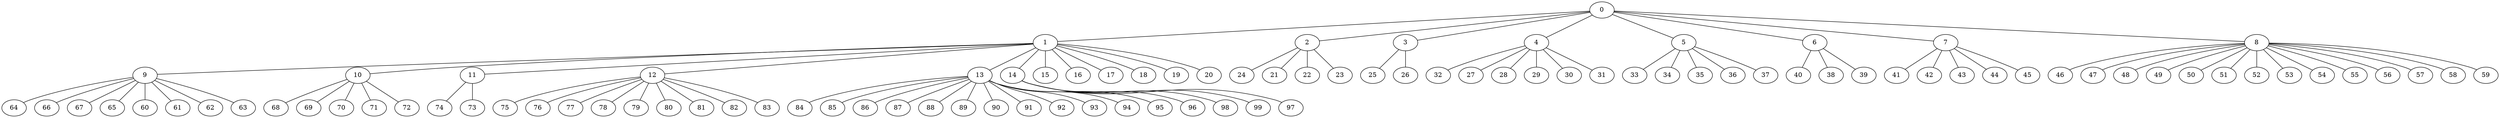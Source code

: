 
graph graphname {
    0 -- 1
0 -- 2
0 -- 3
0 -- 4
0 -- 5
0 -- 6
0 -- 7
0 -- 8
1 -- 9
1 -- 10
1 -- 11
1 -- 12
1 -- 13
1 -- 14
1 -- 15
1 -- 16
1 -- 17
1 -- 18
1 -- 19
1 -- 20
2 -- 24
2 -- 21
2 -- 22
2 -- 23
3 -- 25
3 -- 26
4 -- 32
4 -- 27
4 -- 28
4 -- 29
4 -- 30
4 -- 31
5 -- 33
5 -- 34
5 -- 35
5 -- 36
5 -- 37
6 -- 40
6 -- 38
6 -- 39
7 -- 41
7 -- 42
7 -- 43
7 -- 44
7 -- 45
8 -- 46
8 -- 47
8 -- 48
8 -- 49
8 -- 50
8 -- 51
8 -- 52
8 -- 53
8 -- 54
8 -- 55
8 -- 56
8 -- 57
8 -- 58
8 -- 59
9 -- 64
9 -- 66
9 -- 67
9 -- 65
9 -- 60
9 -- 61
9 -- 62
9 -- 63
10 -- 68
10 -- 69
10 -- 70
10 -- 71
10 -- 72
11 -- 74
11 -- 73
12 -- 75
12 -- 76
12 -- 77
12 -- 78
12 -- 79
12 -- 80
12 -- 81
12 -- 82
12 -- 83
13 -- 84
13 -- 85
13 -- 86
13 -- 87
13 -- 88
13 -- 89
13 -- 90
13 -- 91
13 -- 92
13 -- 93
13 -- 94
13 -- 95
14 -- 96
14 -- 98
14 -- 99
14 -- 97

}
